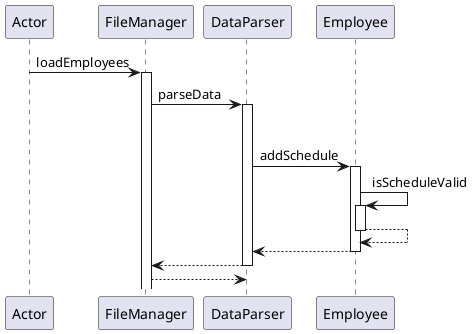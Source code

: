 @startuml
participant Actor
Actor -> FileManager : loadEmployees
activate FileManager
FileManager -> DataParser : parseData
activate DataParser
deactivate Employee
DataParser -> Employee : addSchedule
activate Employee
Employee -> Employee : isScheduleValid
activate Employee
Employee --> Employee
deactivate Employee
Employee --> DataParser
deactivate Employee
DataParser --> FileManager
deactivate DataParser
return
@enduml